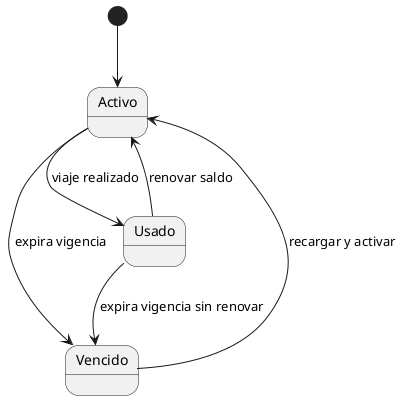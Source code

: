@startuml IteracionPostExamenEstadosAbono
[*] --> Activo
Activo --> Vencido : expira vigencia
Activo --> Usado : viaje realizado
Usado --> Activo : renovar saldo
Usado --> Vencido : expira vigencia sin renovar
Vencido --> Activo : recargar y activar
@enduml
